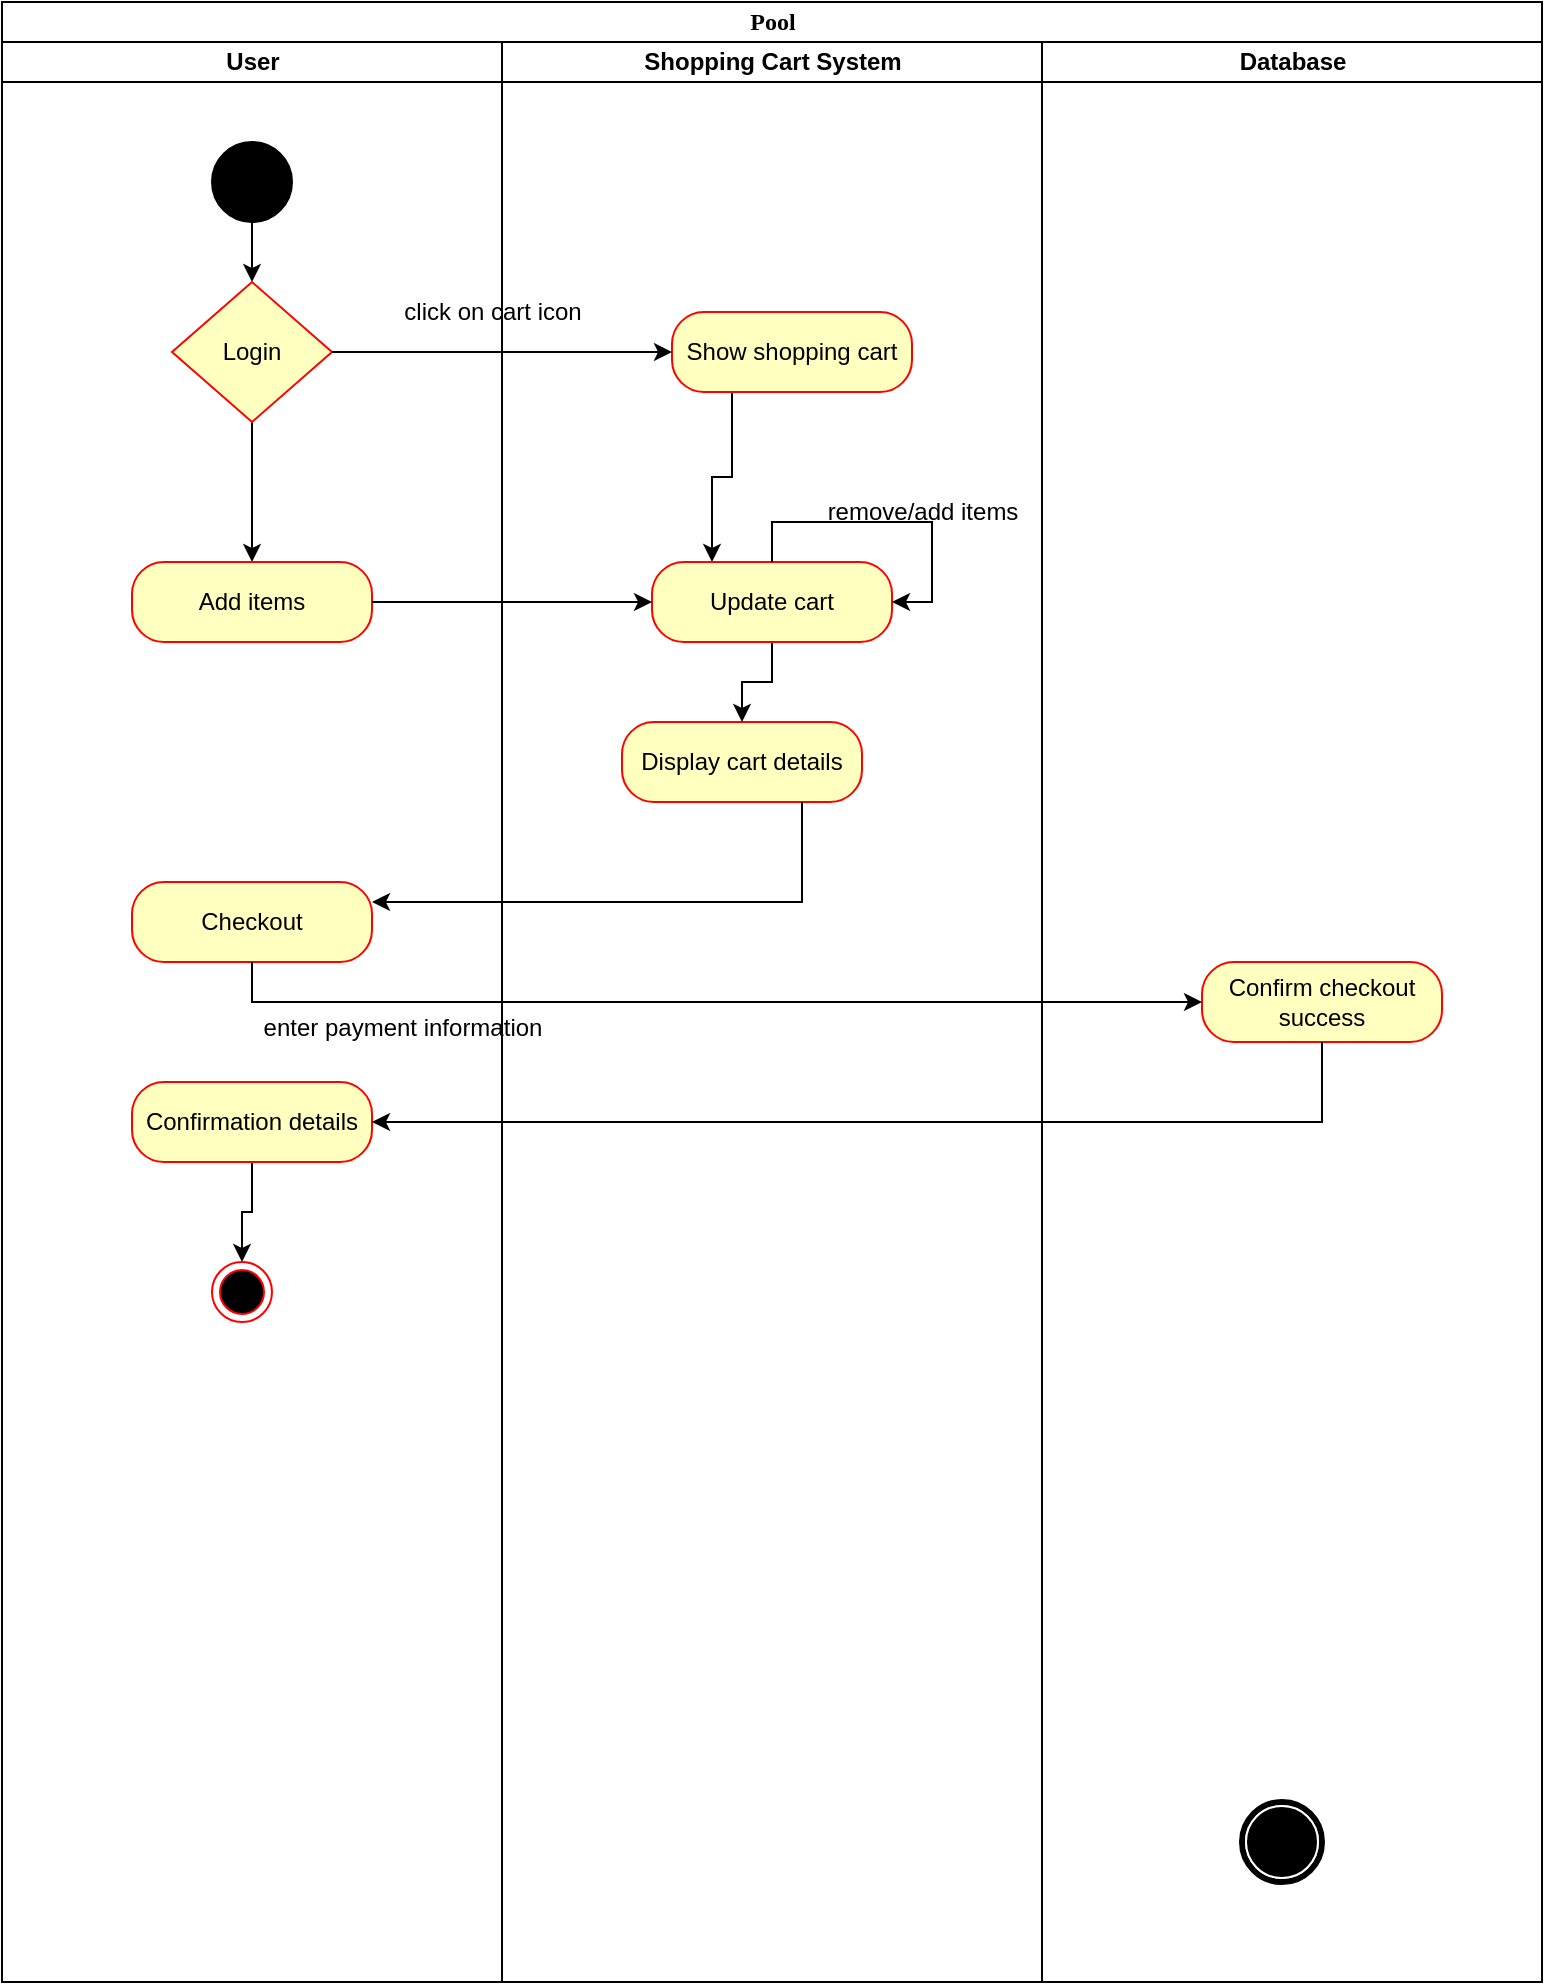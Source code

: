 <mxfile version="24.7.16">
  <diagram name="Page-1" id="0783ab3e-0a74-02c8-0abd-f7b4e66b4bec">
    <mxGraphModel dx="1034" dy="458" grid="1" gridSize="10" guides="1" tooltips="1" connect="1" arrows="1" fold="1" page="1" pageScale="1" pageWidth="850" pageHeight="1100" background="none" math="0" shadow="0">
      <root>
        <mxCell id="0" />
        <mxCell id="1" parent="0" />
        <mxCell id="1c1d494c118603dd-1" value="Pool" style="swimlane;html=1;childLayout=stackLayout;startSize=20;rounded=0;shadow=0;comic=0;labelBackgroundColor=none;strokeWidth=1;fontFamily=Verdana;fontSize=12;align=center;" parent="1" vertex="1">
          <mxGeometry x="30" y="30" width="770" height="990" as="geometry" />
        </mxCell>
        <mxCell id="1c1d494c118603dd-2" value="User" style="swimlane;html=1;startSize=20;" parent="1c1d494c118603dd-1" vertex="1">
          <mxGeometry y="20" width="250" height="970" as="geometry" />
        </mxCell>
        <mxCell id="wW05k_JHJ2Mg1StpTg30-7" style="edgeStyle=orthogonalEdgeStyle;rounded=0;orthogonalLoop=1;jettySize=auto;html=1;exitX=0.5;exitY=1;exitDx=0;exitDy=0;entryX=0.5;entryY=0;entryDx=0;entryDy=0;" parent="1c1d494c118603dd-2" source="60571a20871a0731-4" target="wW05k_JHJ2Mg1StpTg30-4" edge="1">
          <mxGeometry relative="1" as="geometry" />
        </mxCell>
        <mxCell id="60571a20871a0731-4" value="" style="ellipse;whiteSpace=wrap;html=1;rounded=0;shadow=0;comic=0;labelBackgroundColor=none;strokeWidth=1;fillColor=#000000;fontFamily=Verdana;fontSize=12;align=center;" parent="1c1d494c118603dd-2" vertex="1">
          <mxGeometry x="105" y="50" width="40" height="40" as="geometry" />
        </mxCell>
        <mxCell id="wW05k_JHJ2Mg1StpTg30-13" style="edgeStyle=orthogonalEdgeStyle;rounded=0;orthogonalLoop=1;jettySize=auto;html=1;exitX=0.5;exitY=1;exitDx=0;exitDy=0;entryX=0.5;entryY=0;entryDx=0;entryDy=0;" parent="1c1d494c118603dd-2" source="wW05k_JHJ2Mg1StpTg30-4" target="wW05k_JHJ2Mg1StpTg30-8" edge="1">
          <mxGeometry relative="1" as="geometry" />
        </mxCell>
        <mxCell id="wW05k_JHJ2Mg1StpTg30-4" value="Login" style="rhombus;whiteSpace=wrap;html=1;fontColor=#000000;fillColor=#ffffc0;strokeColor=#ff0000;" parent="1c1d494c118603dd-2" vertex="1">
          <mxGeometry x="85" y="120" width="80" height="70" as="geometry" />
        </mxCell>
        <mxCell id="wW05k_JHJ2Mg1StpTg30-8" value="Add items" style="rounded=1;whiteSpace=wrap;html=1;arcSize=40;fontColor=#000000;fillColor=#ffffc0;strokeColor=#ff0000;" parent="1c1d494c118603dd-2" vertex="1">
          <mxGeometry x="65" y="260" width="120" height="40" as="geometry" />
        </mxCell>
        <mxCell id="wW05k_JHJ2Mg1StpTg30-22" value="Checkout" style="rounded=1;whiteSpace=wrap;html=1;arcSize=40;fontColor=#000000;fillColor=#ffffc0;strokeColor=#ff0000;" parent="1c1d494c118603dd-2" vertex="1">
          <mxGeometry x="65" y="420" width="120" height="40" as="geometry" />
        </mxCell>
        <mxCell id="wW05k_JHJ2Mg1StpTg30-43" value="" style="edgeStyle=orthogonalEdgeStyle;rounded=0;orthogonalLoop=1;jettySize=auto;html=1;" parent="1c1d494c118603dd-2" source="wW05k_JHJ2Mg1StpTg30-39" target="wW05k_JHJ2Mg1StpTg30-42" edge="1">
          <mxGeometry relative="1" as="geometry" />
        </mxCell>
        <mxCell id="wW05k_JHJ2Mg1StpTg30-39" value="Confirmation details" style="rounded=1;whiteSpace=wrap;html=1;arcSize=40;fontColor=#000000;fillColor=#ffffc0;strokeColor=#ff0000;" parent="1c1d494c118603dd-2" vertex="1">
          <mxGeometry x="65" y="520" width="120" height="40" as="geometry" />
        </mxCell>
        <mxCell id="wW05k_JHJ2Mg1StpTg30-42" value="" style="ellipse;html=1;shape=endState;fillColor=#000000;strokeColor=#ff0000;" parent="1c1d494c118603dd-2" vertex="1">
          <mxGeometry x="105" y="610" width="30" height="30" as="geometry" />
        </mxCell>
        <mxCell id="1c1d494c118603dd-3" value="Shopping Cart System" style="swimlane;html=1;startSize=20;" parent="1c1d494c118603dd-1" vertex="1">
          <mxGeometry x="250" y="20" width="270" height="970" as="geometry" />
        </mxCell>
        <mxCell id="wW05k_JHJ2Mg1StpTg30-38" style="edgeStyle=orthogonalEdgeStyle;rounded=0;orthogonalLoop=1;jettySize=auto;html=1;exitX=0.25;exitY=1;exitDx=0;exitDy=0;entryX=0.25;entryY=0;entryDx=0;entryDy=0;" parent="1c1d494c118603dd-3" source="wW05k_JHJ2Mg1StpTg30-11" target="wW05k_JHJ2Mg1StpTg30-29" edge="1">
          <mxGeometry relative="1" as="geometry" />
        </mxCell>
        <mxCell id="wW05k_JHJ2Mg1StpTg30-11" value="Show shopping cart" style="rounded=1;whiteSpace=wrap;html=1;arcSize=40;fontColor=#000000;fillColor=#ffffc0;strokeColor=#ff0000;" parent="1c1d494c118603dd-3" vertex="1">
          <mxGeometry x="85" y="135" width="120" height="40" as="geometry" />
        </mxCell>
        <mxCell id="wW05k_JHJ2Mg1StpTg30-14" value="click on cart icon" style="text;html=1;align=center;verticalAlign=middle;resizable=0;points=[];autosize=1;strokeColor=none;fillColor=none;" parent="1c1d494c118603dd-3" vertex="1">
          <mxGeometry x="-60" y="120" width="110" height="30" as="geometry" />
        </mxCell>
        <mxCell id="wW05k_JHJ2Mg1StpTg30-16" value="Display cart details" style="rounded=1;whiteSpace=wrap;html=1;arcSize=40;fontColor=#000000;fillColor=#ffffc0;strokeColor=#ff0000;" parent="1c1d494c118603dd-3" vertex="1">
          <mxGeometry x="60" y="340" width="120" height="40" as="geometry" />
        </mxCell>
        <mxCell id="wW05k_JHJ2Mg1StpTg30-34" style="edgeStyle=orthogonalEdgeStyle;rounded=0;orthogonalLoop=1;jettySize=auto;html=1;exitX=0.5;exitY=1;exitDx=0;exitDy=0;entryX=0.5;entryY=0;entryDx=0;entryDy=0;" parent="1c1d494c118603dd-3" source="wW05k_JHJ2Mg1StpTg30-29" target="wW05k_JHJ2Mg1StpTg30-16" edge="1">
          <mxGeometry relative="1" as="geometry" />
        </mxCell>
        <mxCell id="wW05k_JHJ2Mg1StpTg30-29" value="Update cart" style="rounded=1;whiteSpace=wrap;html=1;arcSize=40;fontColor=#000000;fillColor=#ffffc0;strokeColor=#ff0000;" parent="1c1d494c118603dd-3" vertex="1">
          <mxGeometry x="75" y="260" width="120" height="40" as="geometry" />
        </mxCell>
        <mxCell id="wW05k_JHJ2Mg1StpTg30-36" style="edgeStyle=orthogonalEdgeStyle;rounded=0;orthogonalLoop=1;jettySize=auto;html=1;exitX=0.5;exitY=0;exitDx=0;exitDy=0;entryX=1;entryY=0.5;entryDx=0;entryDy=0;" parent="1c1d494c118603dd-3" source="wW05k_JHJ2Mg1StpTg30-29" target="wW05k_JHJ2Mg1StpTg30-29" edge="1">
          <mxGeometry relative="1" as="geometry" />
        </mxCell>
        <mxCell id="wW05k_JHJ2Mg1StpTg30-37" value="remove/add items" style="text;html=1;align=center;verticalAlign=middle;resizable=0;points=[];autosize=1;strokeColor=none;fillColor=none;" parent="1c1d494c118603dd-3" vertex="1">
          <mxGeometry x="150" y="220" width="120" height="30" as="geometry" />
        </mxCell>
        <mxCell id="1c1d494c118603dd-4" value="Database" style="swimlane;html=1;startSize=20;" parent="1c1d494c118603dd-1" vertex="1">
          <mxGeometry x="520" y="20" width="250" height="970" as="geometry" />
        </mxCell>
        <mxCell id="60571a20871a0731-5" value="" style="shape=mxgraph.bpmn.shape;html=1;verticalLabelPosition=bottom;labelBackgroundColor=#ffffff;verticalAlign=top;perimeter=ellipsePerimeter;outline=end;symbol=terminate;rounded=0;shadow=0;comic=0;strokeWidth=1;fontFamily=Verdana;fontSize=12;align=center;" parent="1c1d494c118603dd-4" vertex="1">
          <mxGeometry x="100" y="880" width="40" height="40" as="geometry" />
        </mxCell>
        <mxCell id="wW05k_JHJ2Mg1StpTg30-27" value="Confirm checkout success" style="rounded=1;whiteSpace=wrap;html=1;arcSize=40;fontColor=#000000;fillColor=#ffffc0;strokeColor=#ff0000;" parent="1c1d494c118603dd-4" vertex="1">
          <mxGeometry x="80" y="460" width="120" height="40" as="geometry" />
        </mxCell>
        <mxCell id="wW05k_JHJ2Mg1StpTg30-12" style="edgeStyle=orthogonalEdgeStyle;rounded=0;orthogonalLoop=1;jettySize=auto;html=1;exitX=1;exitY=0.5;exitDx=0;exitDy=0;entryX=0;entryY=0.5;entryDx=0;entryDy=0;" parent="1c1d494c118603dd-1" source="wW05k_JHJ2Mg1StpTg30-4" target="wW05k_JHJ2Mg1StpTg30-11" edge="1">
          <mxGeometry relative="1" as="geometry" />
        </mxCell>
        <mxCell id="wW05k_JHJ2Mg1StpTg30-26" style="edgeStyle=orthogonalEdgeStyle;rounded=0;orthogonalLoop=1;jettySize=auto;html=1;exitX=0.75;exitY=1;exitDx=0;exitDy=0;entryX=1;entryY=0.25;entryDx=0;entryDy=0;" parent="1c1d494c118603dd-1" source="wW05k_JHJ2Mg1StpTg30-16" target="wW05k_JHJ2Mg1StpTg30-22" edge="1">
          <mxGeometry relative="1" as="geometry" />
        </mxCell>
        <mxCell id="wW05k_JHJ2Mg1StpTg30-28" style="edgeStyle=orthogonalEdgeStyle;rounded=0;orthogonalLoop=1;jettySize=auto;html=1;exitX=0.5;exitY=1;exitDx=0;exitDy=0;entryX=0;entryY=0.5;entryDx=0;entryDy=0;" parent="1c1d494c118603dd-1" source="wW05k_JHJ2Mg1StpTg30-22" target="wW05k_JHJ2Mg1StpTg30-27" edge="1">
          <mxGeometry relative="1" as="geometry" />
        </mxCell>
        <mxCell id="wW05k_JHJ2Mg1StpTg30-33" style="edgeStyle=orthogonalEdgeStyle;rounded=0;orthogonalLoop=1;jettySize=auto;html=1;exitX=1;exitY=0.5;exitDx=0;exitDy=0;entryX=0;entryY=0.5;entryDx=0;entryDy=0;" parent="1c1d494c118603dd-1" source="wW05k_JHJ2Mg1StpTg30-8" target="wW05k_JHJ2Mg1StpTg30-29" edge="1">
          <mxGeometry relative="1" as="geometry" />
        </mxCell>
        <mxCell id="wW05k_JHJ2Mg1StpTg30-40" style="edgeStyle=orthogonalEdgeStyle;rounded=0;orthogonalLoop=1;jettySize=auto;html=1;exitX=0.5;exitY=1;exitDx=0;exitDy=0;entryX=1;entryY=0.5;entryDx=0;entryDy=0;" parent="1c1d494c118603dd-1" source="wW05k_JHJ2Mg1StpTg30-27" target="wW05k_JHJ2Mg1StpTg30-39" edge="1">
          <mxGeometry relative="1" as="geometry" />
        </mxCell>
        <mxCell id="wW05k_JHJ2Mg1StpTg30-41" value="enter payment information" style="text;html=1;align=center;verticalAlign=middle;resizable=0;points=[];autosize=1;strokeColor=none;fillColor=none;" parent="1" vertex="1">
          <mxGeometry x="150" y="528" width="160" height="30" as="geometry" />
        </mxCell>
      </root>
    </mxGraphModel>
  </diagram>
</mxfile>
